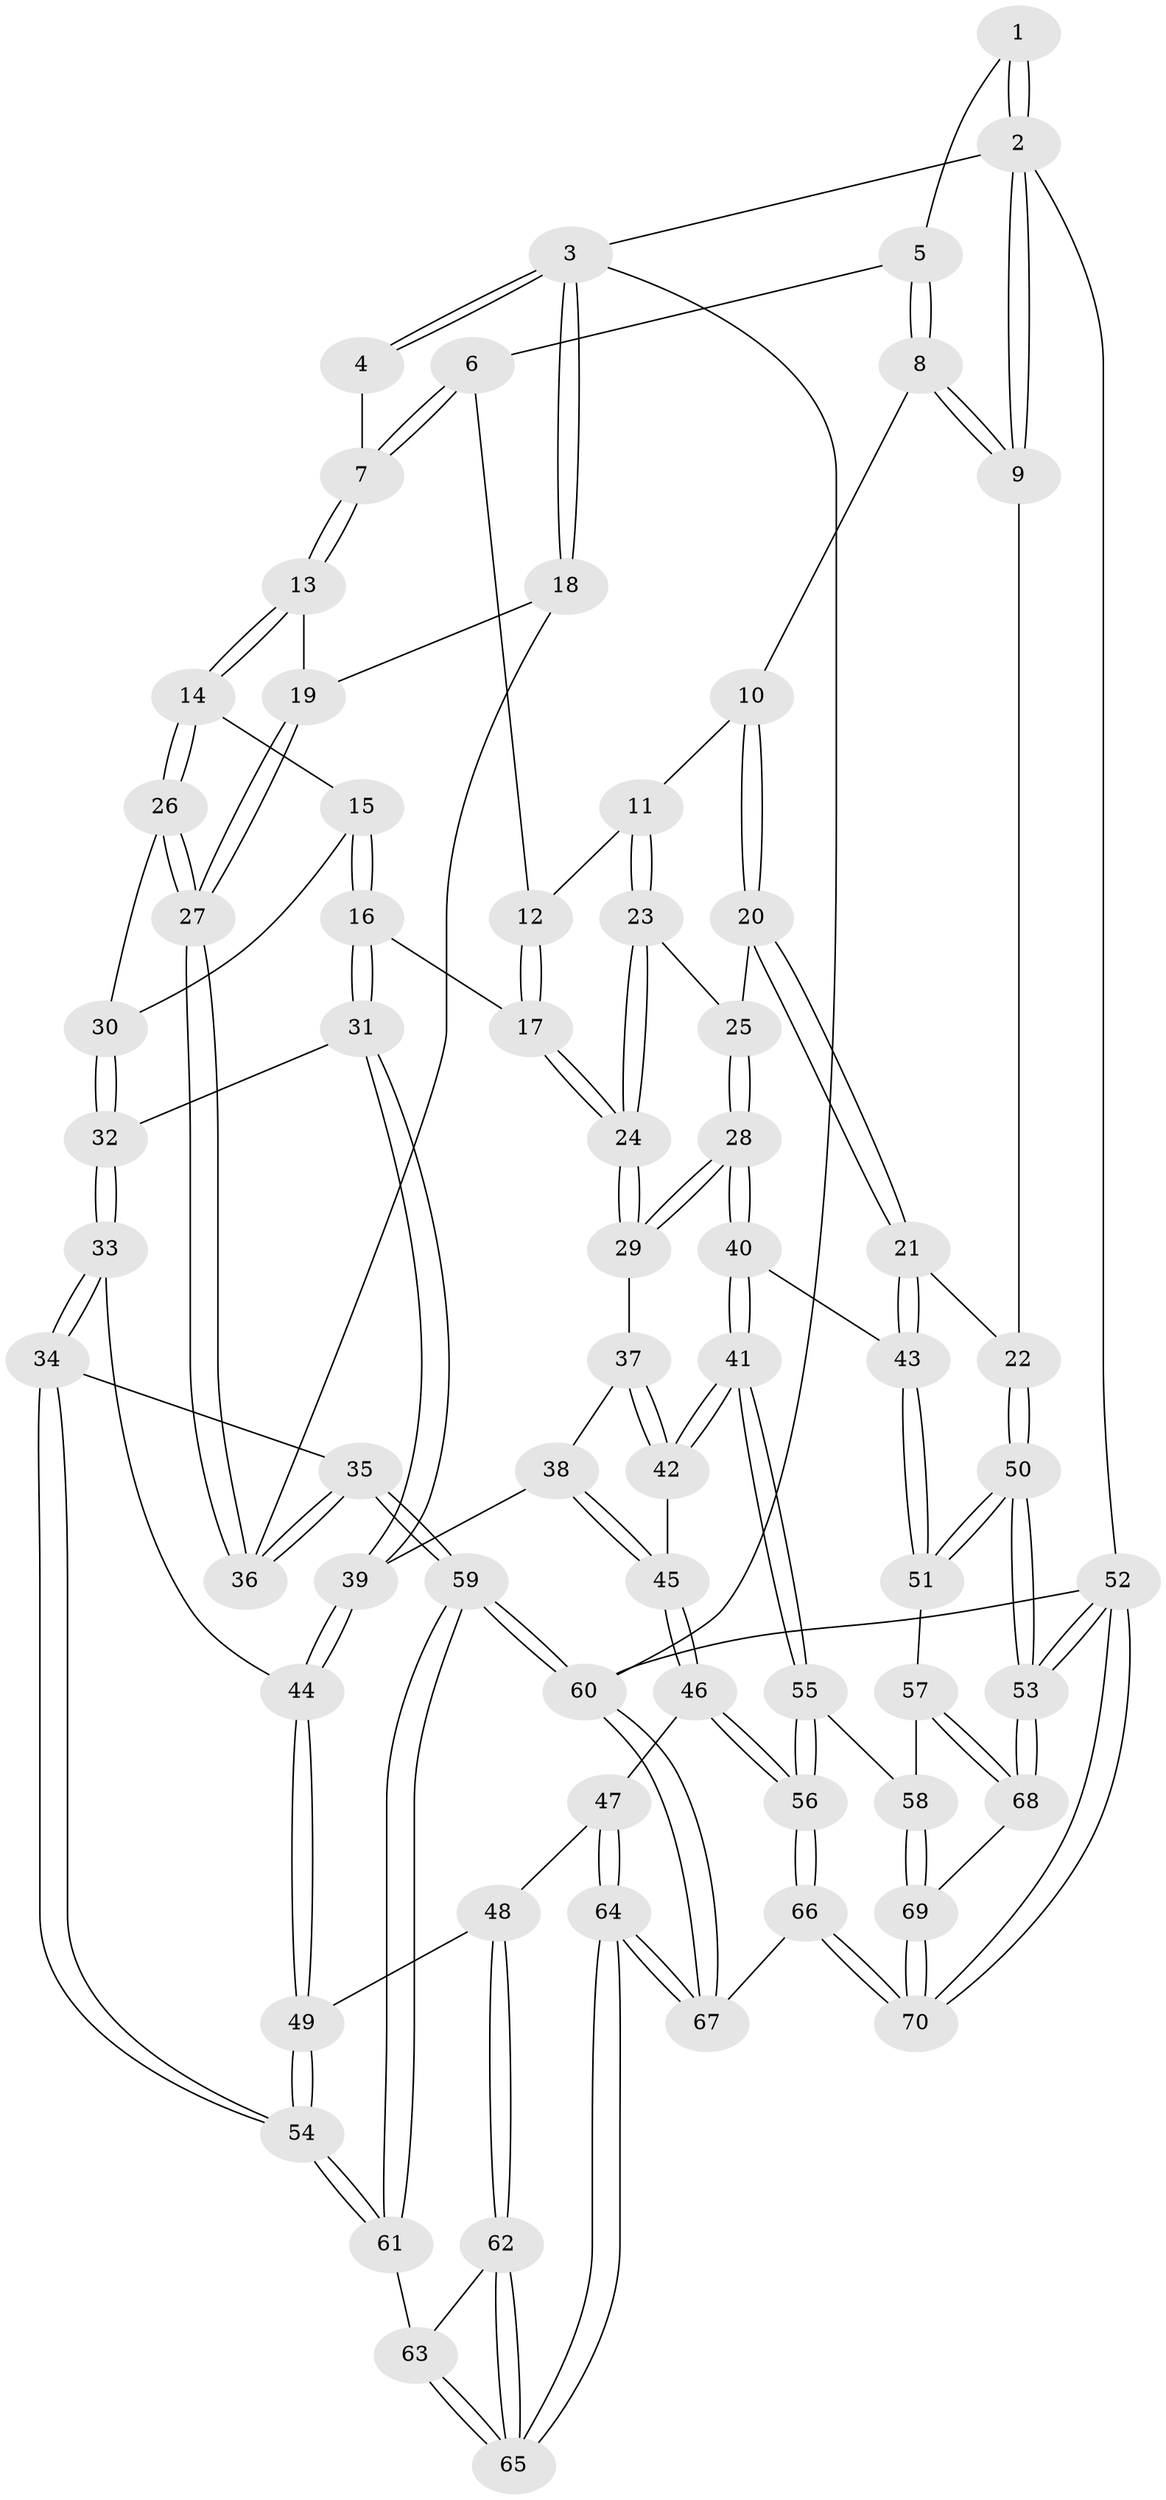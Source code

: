 // Generated by graph-tools (version 1.1) at 2025/51/03/09/25 03:51:10]
// undirected, 70 vertices, 172 edges
graph export_dot {
graph [start="1"]
  node [color=gray90,style=filled];
  1 [pos="+0.5993195647658126+0"];
  2 [pos="+1+0"];
  3 [pos="+0+0"];
  4 [pos="+0.40229446003629266+0"];
  5 [pos="+0.7127345163084289+0.0808708766231931"];
  6 [pos="+0.6069134779486797+0.21051292287035733"];
  7 [pos="+0.32968630175877817+0.10421285070472969"];
  8 [pos="+0.7856497559778788+0.14785713428271902"];
  9 [pos="+1+0"];
  10 [pos="+0.8047191299178751+0.2203289918834042"];
  11 [pos="+0.7828192821223867+0.26518986112446247"];
  12 [pos="+0.5969954573524648+0.25582893602951146"];
  13 [pos="+0.3089360243749086+0.15045637205888518"];
  14 [pos="+0.31251871838565787+0.16795841640596906"];
  15 [pos="+0.39508898208854704+0.33948446912088687"];
  16 [pos="+0.3976821123916144+0.3435374518789074"];
  17 [pos="+0.5411058900217399+0.35066364989058585"];
  18 [pos="+0+0.02569656270941336"];
  19 [pos="+0.14582774914186614+0.1581573354208841"];
  20 [pos="+1+0.3384582345057678"];
  21 [pos="+1+0.3405467554830592"];
  22 [pos="+1+0.3357019804382131"];
  23 [pos="+0.7749255963987584+0.29022502480949547"];
  24 [pos="+0.6542819599156136+0.4149153764508761"];
  25 [pos="+0.8711874373670269+0.4313975557957795"];
  26 [pos="+0.09051389470200129+0.42159413532393064"];
  27 [pos="+0.004862123517176054+0.4192572661928168"];
  28 [pos="+0.7961057386208981+0.5573081373105364"];
  29 [pos="+0.6597953199461329+0.43369824445808824"];
  30 [pos="+0.11893439555099573+0.4391253704928547"];
  31 [pos="+0.375382921523341+0.4688217929247714"];
  32 [pos="+0.16139874967358028+0.48221815198888923"];
  33 [pos="+0.1719786755792191+0.6060971792296148"];
  34 [pos="+0.12819574568312797+0.6643384701698417"];
  35 [pos="+0+0.5220149223500066"];
  36 [pos="+0+0.4643034219386347"];
  37 [pos="+0.6203679459854836+0.488176688659462"];
  38 [pos="+0.40723256319774365+0.5116426293519556"];
  39 [pos="+0.37817225100281265+0.48894147453397646"];
  40 [pos="+0.8028609676049173+0.582352421394497"];
  41 [pos="+0.6938978916748776+0.7052292147734307"];
  42 [pos="+0.5552763053212102+0.6130085666975612"];
  43 [pos="+0.8743983102588442+0.6093567743049216"];
  44 [pos="+0.33075341714274203+0.5663967449250031"];
  45 [pos="+0.5167613642261852+0.6148127360001518"];
  46 [pos="+0.4448294242101464+0.7469867886854934"];
  47 [pos="+0.38160904650659044+0.7417861540684011"];
  48 [pos="+0.36008775184746794+0.7378916490280284"];
  49 [pos="+0.33668368540738125+0.715599722747183"];
  50 [pos="+1+0.807978322973807"];
  51 [pos="+1+0.750471308917809"];
  52 [pos="+1+1"];
  53 [pos="+1+0.866646273090776"];
  54 [pos="+0.15117444419736756+0.7327121281443894"];
  55 [pos="+0.6896128196615694+0.7867141262798122"];
  56 [pos="+0.5613595348176625+0.8880929449030506"];
  57 [pos="+0.8804821549949302+0.818737655159489"];
  58 [pos="+0.7151842556063963+0.8006205284080713"];
  59 [pos="+0+1"];
  60 [pos="+0+1"];
  61 [pos="+0.1251351205502869+0.8317501579961399"];
  62 [pos="+0.327117621074121+0.8097637557725792"];
  63 [pos="+0.19136927993180775+0.8617325992827561"];
  64 [pos="+0.39742290530213475+1"];
  65 [pos="+0.3676409287855883+1"];
  66 [pos="+0.47812486743494387+1"];
  67 [pos="+0.45505329413504747+1"];
  68 [pos="+0.8681751480483955+0.9550229334473432"];
  69 [pos="+0.8225218564733393+1"];
  70 [pos="+0.7743507878495514+1"];
  1 -- 2;
  1 -- 2;
  1 -- 5;
  2 -- 3;
  2 -- 9;
  2 -- 9;
  2 -- 52;
  3 -- 4;
  3 -- 4;
  3 -- 18;
  3 -- 18;
  3 -- 60;
  4 -- 7;
  5 -- 6;
  5 -- 8;
  5 -- 8;
  6 -- 7;
  6 -- 7;
  6 -- 12;
  7 -- 13;
  7 -- 13;
  8 -- 9;
  8 -- 9;
  8 -- 10;
  9 -- 22;
  10 -- 11;
  10 -- 20;
  10 -- 20;
  11 -- 12;
  11 -- 23;
  11 -- 23;
  12 -- 17;
  12 -- 17;
  13 -- 14;
  13 -- 14;
  13 -- 19;
  14 -- 15;
  14 -- 26;
  14 -- 26;
  15 -- 16;
  15 -- 16;
  15 -- 30;
  16 -- 17;
  16 -- 31;
  16 -- 31;
  17 -- 24;
  17 -- 24;
  18 -- 19;
  18 -- 36;
  19 -- 27;
  19 -- 27;
  20 -- 21;
  20 -- 21;
  20 -- 25;
  21 -- 22;
  21 -- 43;
  21 -- 43;
  22 -- 50;
  22 -- 50;
  23 -- 24;
  23 -- 24;
  23 -- 25;
  24 -- 29;
  24 -- 29;
  25 -- 28;
  25 -- 28;
  26 -- 27;
  26 -- 27;
  26 -- 30;
  27 -- 36;
  27 -- 36;
  28 -- 29;
  28 -- 29;
  28 -- 40;
  28 -- 40;
  29 -- 37;
  30 -- 32;
  30 -- 32;
  31 -- 32;
  31 -- 39;
  31 -- 39;
  32 -- 33;
  32 -- 33;
  33 -- 34;
  33 -- 34;
  33 -- 44;
  34 -- 35;
  34 -- 54;
  34 -- 54;
  35 -- 36;
  35 -- 36;
  35 -- 59;
  35 -- 59;
  37 -- 38;
  37 -- 42;
  37 -- 42;
  38 -- 39;
  38 -- 45;
  38 -- 45;
  39 -- 44;
  39 -- 44;
  40 -- 41;
  40 -- 41;
  40 -- 43;
  41 -- 42;
  41 -- 42;
  41 -- 55;
  41 -- 55;
  42 -- 45;
  43 -- 51;
  43 -- 51;
  44 -- 49;
  44 -- 49;
  45 -- 46;
  45 -- 46;
  46 -- 47;
  46 -- 56;
  46 -- 56;
  47 -- 48;
  47 -- 64;
  47 -- 64;
  48 -- 49;
  48 -- 62;
  48 -- 62;
  49 -- 54;
  49 -- 54;
  50 -- 51;
  50 -- 51;
  50 -- 53;
  50 -- 53;
  51 -- 57;
  52 -- 53;
  52 -- 53;
  52 -- 70;
  52 -- 70;
  52 -- 60;
  53 -- 68;
  53 -- 68;
  54 -- 61;
  54 -- 61;
  55 -- 56;
  55 -- 56;
  55 -- 58;
  56 -- 66;
  56 -- 66;
  57 -- 58;
  57 -- 68;
  57 -- 68;
  58 -- 69;
  58 -- 69;
  59 -- 60;
  59 -- 60;
  59 -- 61;
  59 -- 61;
  60 -- 67;
  60 -- 67;
  61 -- 63;
  62 -- 63;
  62 -- 65;
  62 -- 65;
  63 -- 65;
  63 -- 65;
  64 -- 65;
  64 -- 65;
  64 -- 67;
  64 -- 67;
  66 -- 67;
  66 -- 70;
  66 -- 70;
  68 -- 69;
  69 -- 70;
  69 -- 70;
}
